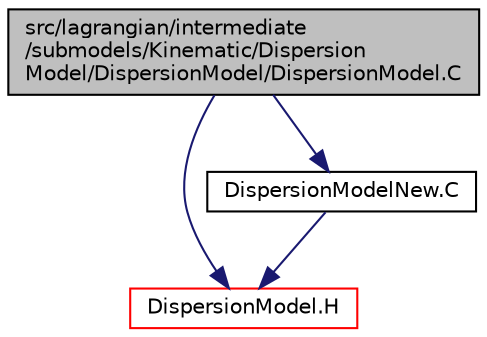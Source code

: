 digraph "src/lagrangian/intermediate/submodels/Kinematic/DispersionModel/DispersionModel/DispersionModel.C"
{
  bgcolor="transparent";
  edge [fontname="Helvetica",fontsize="10",labelfontname="Helvetica",labelfontsize="10"];
  node [fontname="Helvetica",fontsize="10",shape=record];
  Node1 [label="src/lagrangian/intermediate\l/submodels/Kinematic/Dispersion\lModel/DispersionModel/DispersionModel.C",height=0.2,width=0.4,color="black", fillcolor="grey75", style="filled", fontcolor="black"];
  Node1 -> Node2 [color="midnightblue",fontsize="10",style="solid",fontname="Helvetica"];
  Node2 [label="DispersionModel.H",height=0.2,width=0.4,color="red",URL="$a06663.html"];
  Node1 -> Node3 [color="midnightblue",fontsize="10",style="solid",fontname="Helvetica"];
  Node3 [label="DispersionModelNew.C",height=0.2,width=0.4,color="black",URL="$a06664.html"];
  Node3 -> Node2 [color="midnightblue",fontsize="10",style="solid",fontname="Helvetica"];
}
